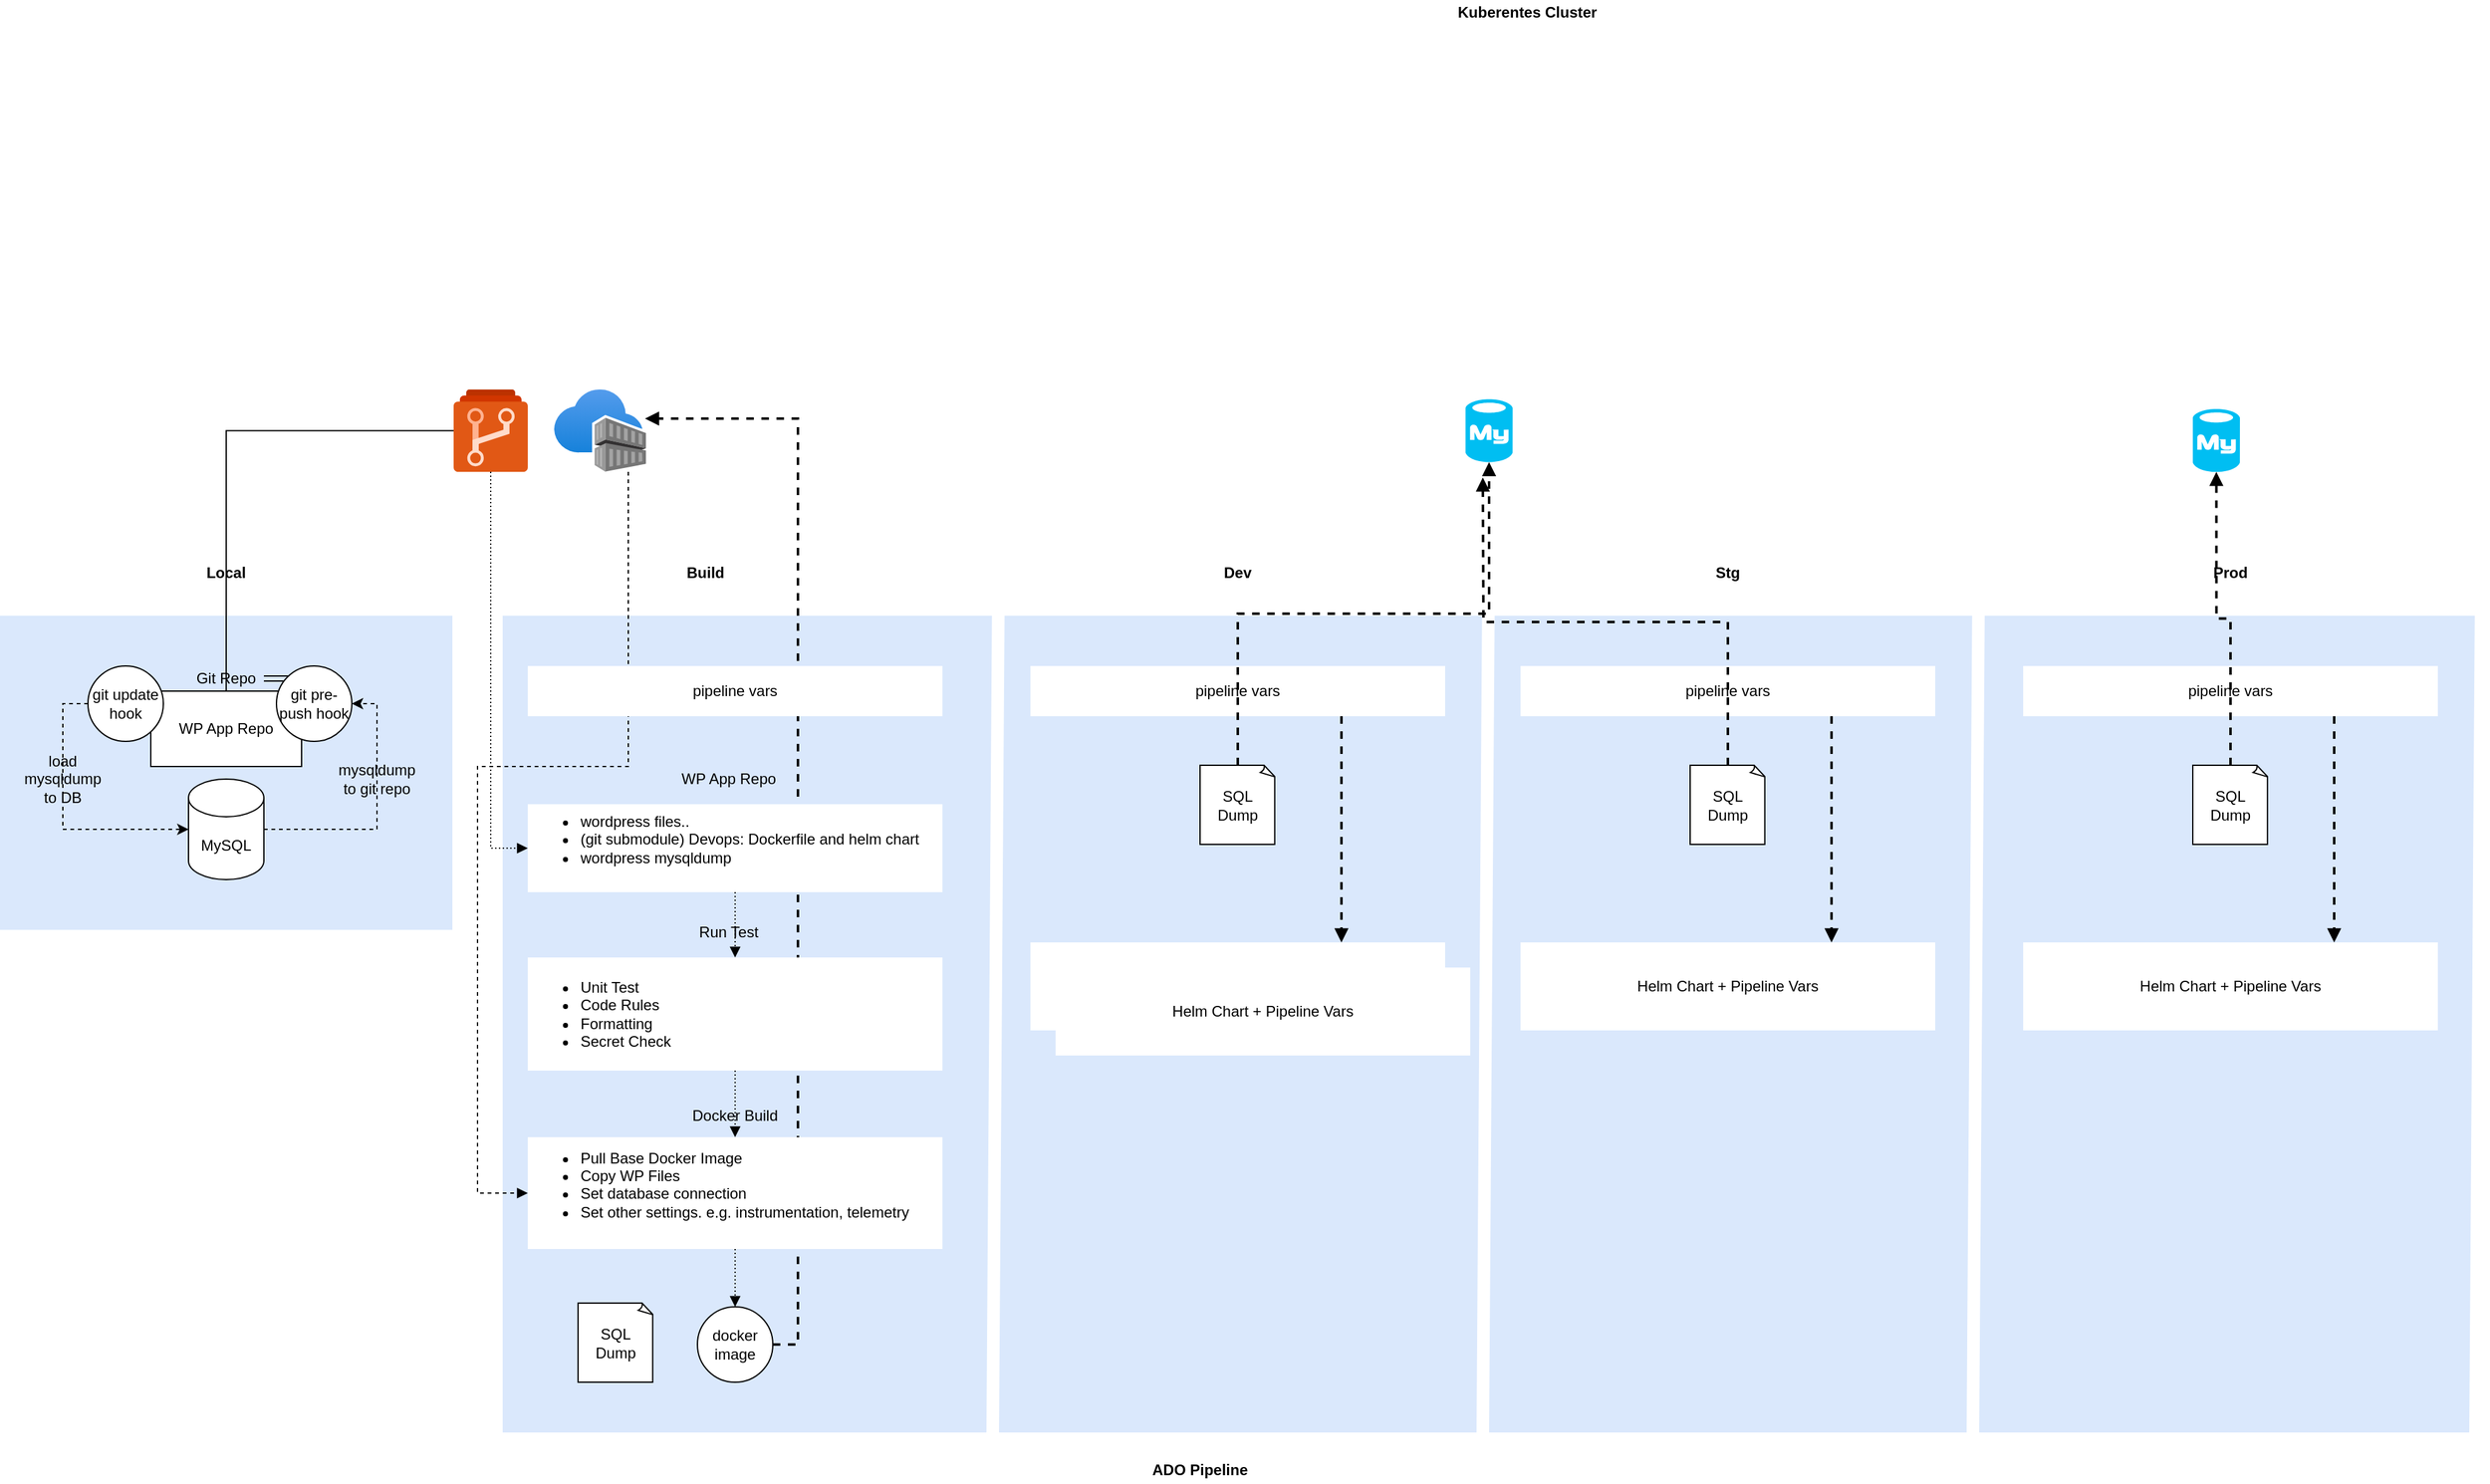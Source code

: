<mxfile version="13.10.4" type="github">
  <diagram id="VkWiQgKyTVFQmq3Agn1a" name="Page-1">
    <mxGraphModel dx="2201" dy="1944" grid="1" gridSize="10" guides="1" tooltips="1" connect="1" arrows="1" fold="1" page="1" pageScale="1" pageWidth="850" pageHeight="1100" math="0" shadow="0">
      <root>
        <mxCell id="0" />
        <mxCell id="1" parent="0" />
        <mxCell id="SQHUohOvqXXeoGCL0_S1-23" value="" style="rounded=0;whiteSpace=wrap;html=1;fillColor=#dae8fc;strokeColor=none;" vertex="1" parent="1">
          <mxGeometry x="-10" y="400" width="360" height="250" as="geometry" />
        </mxCell>
        <mxCell id="SQHUohOvqXXeoGCL0_S1-17" style="edgeStyle=orthogonalEdgeStyle;rounded=0;orthogonalLoop=1;jettySize=auto;html=1;entryX=1;entryY=0.5;entryDx=0;entryDy=0;dashed=1;" edge="1" parent="1" source="SQHUohOvqXXeoGCL0_S1-1" target="SQHUohOvqXXeoGCL0_S1-6">
          <mxGeometry relative="1" as="geometry" />
        </mxCell>
        <mxCell id="SQHUohOvqXXeoGCL0_S1-1" value="MySQL" style="shape=cylinder3;whiteSpace=wrap;html=1;boundedLbl=1;backgroundOutline=1;size=15;" vertex="1" parent="1">
          <mxGeometry x="140" y="530" width="60" height="80" as="geometry" />
        </mxCell>
        <mxCell id="SQHUohOvqXXeoGCL0_S1-3" value="WP App Repo" style="rounded=0;whiteSpace=wrap;html=1;" vertex="1" parent="1">
          <mxGeometry x="110" y="460" width="120" height="60" as="geometry" />
        </mxCell>
        <mxCell id="SQHUohOvqXXeoGCL0_S1-16" style="edgeStyle=orthogonalEdgeStyle;rounded=0;orthogonalLoop=1;jettySize=auto;html=1;entryX=0;entryY=0.5;entryDx=0;entryDy=0;entryPerimeter=0;dashed=1;exitX=0;exitY=0.5;exitDx=0;exitDy=0;" edge="1" parent="1" source="SQHUohOvqXXeoGCL0_S1-4" target="SQHUohOvqXXeoGCL0_S1-1">
          <mxGeometry relative="1" as="geometry" />
        </mxCell>
        <mxCell id="SQHUohOvqXXeoGCL0_S1-4" value="git update hook" style="ellipse;whiteSpace=wrap;html=1;aspect=fixed;" vertex="1" parent="1">
          <mxGeometry x="60" y="440" width="60" height="60" as="geometry" />
        </mxCell>
        <mxCell id="SQHUohOvqXXeoGCL0_S1-45" value="" style="edgeStyle=orthogonalEdgeStyle;shape=link;rounded=0;orthogonalLoop=1;jettySize=auto;html=1;endArrow=none;endFill=0;" edge="1" parent="1" source="SQHUohOvqXXeoGCL0_S1-5" target="SQHUohOvqXXeoGCL0_S1-6">
          <mxGeometry relative="1" as="geometry" />
        </mxCell>
        <mxCell id="SQHUohOvqXXeoGCL0_S1-5" value="Git Repo" style="text;html=1;strokeColor=none;fillColor=none;align=center;verticalAlign=middle;whiteSpace=wrap;rounded=0;" vertex="1" parent="1">
          <mxGeometry x="140" y="440" width="60" height="20" as="geometry" />
        </mxCell>
        <mxCell id="SQHUohOvqXXeoGCL0_S1-6" value="git pre-push hook" style="ellipse;whiteSpace=wrap;html=1;aspect=fixed;" vertex="1" parent="1">
          <mxGeometry x="210" y="440" width="60" height="60" as="geometry" />
        </mxCell>
        <mxCell id="SQHUohOvqXXeoGCL0_S1-13" value="mysqldump to git repo" style="text;html=1;strokeColor=none;fillColor=none;align=center;verticalAlign=middle;whiteSpace=wrap;rounded=0;" vertex="1" parent="1">
          <mxGeometry x="260" y="520" width="60" height="20" as="geometry" />
        </mxCell>
        <mxCell id="SQHUohOvqXXeoGCL0_S1-21" value="load mysqldump to DB" style="text;html=1;strokeColor=none;fillColor=none;align=center;verticalAlign=middle;whiteSpace=wrap;rounded=0;" vertex="1" parent="1">
          <mxGeometry x="10" y="520" width="60" height="20" as="geometry" />
        </mxCell>
        <mxCell id="SQHUohOvqXXeoGCL0_S1-24" value="&lt;b&gt;Local&lt;/b&gt;" style="text;html=1;strokeColor=none;fillColor=none;align=center;verticalAlign=middle;whiteSpace=wrap;rounded=0;" vertex="1" parent="1">
          <mxGeometry x="140" y="356" width="60" height="20" as="geometry" />
        </mxCell>
        <mxCell id="SQHUohOvqXXeoGCL0_S1-31" style="edgeStyle=orthogonalEdgeStyle;rounded=0;orthogonalLoop=1;jettySize=auto;html=1;entryX=0.5;entryY=0;entryDx=0;entryDy=0;endArrow=none;endFill=0;" edge="1" parent="1" source="SQHUohOvqXXeoGCL0_S1-25" target="SQHUohOvqXXeoGCL0_S1-3">
          <mxGeometry relative="1" as="geometry" />
        </mxCell>
        <mxCell id="SQHUohOvqXXeoGCL0_S1-25" value="" style="aspect=fixed;html=1;points=[];align=center;image;fontSize=12;image=img/lib/mscae/Azure_Repos.svg;" vertex="1" parent="1">
          <mxGeometry x="351" y="220" width="59" height="65.56" as="geometry" />
        </mxCell>
        <mxCell id="SQHUohOvqXXeoGCL0_S1-27" value="" style="rounded=0;whiteSpace=wrap;html=1;fillColor=#dae8fc;strokeColor=none;" vertex="1" parent="1">
          <mxGeometry x="390" y="400" width="1570" height="650" as="geometry" />
        </mxCell>
        <mxCell id="SQHUohOvqXXeoGCL0_S1-64" style="edgeStyle=orthogonalEdgeStyle;rounded=0;orthogonalLoop=1;jettySize=auto;html=1;entryX=0;entryY=0.5;entryDx=0;entryDy=0;startArrow=none;startFill=0;endArrow=block;endFill=1;dashed=1;" edge="1" parent="1" source="SQHUohOvqXXeoGCL0_S1-29" target="SQHUohOvqXXeoGCL0_S1-51">
          <mxGeometry relative="1" as="geometry">
            <Array as="points">
              <mxPoint x="490" y="253" />
              <mxPoint x="490" y="520" />
              <mxPoint x="370" y="520" />
              <mxPoint x="370" y="859" />
            </Array>
          </mxGeometry>
        </mxCell>
        <mxCell id="SQHUohOvqXXeoGCL0_S1-29" value="" style="aspect=fixed;html=1;points=[];align=center;image;fontSize=12;image=img/lib/azure2/containers/Container_Registries.svg;" vertex="1" parent="1">
          <mxGeometry x="431" y="220" width="73.08" height="65.56" as="geometry" />
        </mxCell>
        <mxCell id="SQHUohOvqXXeoGCL0_S1-33" value="&lt;b&gt;Build&lt;/b&gt;" style="text;html=1;strokeColor=none;fillColor=none;align=center;verticalAlign=middle;whiteSpace=wrap;rounded=0;" vertex="1" parent="1">
          <mxGeometry x="500" y="356" width="103.08" height="20" as="geometry" />
        </mxCell>
        <mxCell id="SQHUohOvqXXeoGCL0_S1-34" value="&lt;b&gt;Dev&lt;/b&gt;" style="text;html=1;strokeColor=none;fillColor=none;align=center;verticalAlign=middle;whiteSpace=wrap;rounded=0;" vertex="1" parent="1">
          <mxGeometry x="945" y="356" width="60" height="20" as="geometry" />
        </mxCell>
        <mxCell id="SQHUohOvqXXeoGCL0_S1-37" value="&lt;b&gt;ADO Pipeline&lt;/b&gt;" style="text;html=1;strokeColor=none;fillColor=none;align=center;verticalAlign=middle;whiteSpace=wrap;rounded=0;" vertex="1" parent="1">
          <mxGeometry x="900" y="1070" width="90" height="20" as="geometry" />
        </mxCell>
        <mxCell id="SQHUohOvqXXeoGCL0_S1-59" style="edgeStyle=orthogonalEdgeStyle;rounded=0;orthogonalLoop=1;jettySize=auto;html=1;exitX=0.5;exitY=1;exitDx=0;exitDy=0;entryX=0.5;entryY=0;entryDx=0;entryDy=0;dashed=1;dashPattern=1 2;startArrow=none;startFill=0;endArrow=block;endFill=1;" edge="1" parent="1" source="SQHUohOvqXXeoGCL0_S1-44" target="SQHUohOvqXXeoGCL0_S1-54">
          <mxGeometry relative="1" as="geometry" />
        </mxCell>
        <mxCell id="SQHUohOvqXXeoGCL0_S1-46" value="WP App Repo" style="text;html=1;strokeColor=none;fillColor=none;align=center;verticalAlign=middle;whiteSpace=wrap;rounded=0;" vertex="1" parent="1">
          <mxGeometry x="400" y="520" width="340" height="20" as="geometry" />
        </mxCell>
        <mxCell id="SQHUohOvqXXeoGCL0_S1-49" value="" style="endArrow=none;html=1;strokeWidth=10;entryX=0.432;entryY=0;entryDx=0;entryDy=0;entryPerimeter=0;exitX=0.429;exitY=1;exitDx=0;exitDy=0;exitPerimeter=0;strokeColor=#FFFFFF;" edge="1" parent="1">
          <mxGeometry width="50" height="50" relative="1" as="geometry">
            <mxPoint x="780.0" y="1050" as="sourcePoint" />
            <mxPoint x="784.38" y="400" as="targetPoint" />
          </mxGeometry>
        </mxCell>
        <mxCell id="SQHUohOvqXXeoGCL0_S1-62" style="edgeStyle=orthogonalEdgeStyle;rounded=0;orthogonalLoop=1;jettySize=auto;html=1;exitX=0.5;exitY=1;exitDx=0;exitDy=0;entryX=0.5;entryY=0;entryDx=0;entryDy=0;dashed=1;dashPattern=1 2;startArrow=none;startFill=0;endArrow=block;endFill=1;" edge="1" parent="1" source="SQHUohOvqXXeoGCL0_S1-51" target="SQHUohOvqXXeoGCL0_S1-57">
          <mxGeometry relative="1" as="geometry" />
        </mxCell>
        <mxCell id="SQHUohOvqXXeoGCL0_S1-52" value="Docker Build" style="text;html=1;strokeColor=none;fillColor=none;align=center;verticalAlign=middle;whiteSpace=wrap;rounded=0;" vertex="1" parent="1">
          <mxGeometry x="420" y="788" width="310" height="20" as="geometry" />
        </mxCell>
        <mxCell id="SQHUohOvqXXeoGCL0_S1-61" style="edgeStyle=orthogonalEdgeStyle;rounded=0;orthogonalLoop=1;jettySize=auto;html=1;exitX=0.5;exitY=1;exitDx=0;exitDy=0;dashed=1;dashPattern=1 2;startArrow=none;startFill=0;endArrow=block;endFill=1;" edge="1" parent="1" source="SQHUohOvqXXeoGCL0_S1-54" target="SQHUohOvqXXeoGCL0_S1-51">
          <mxGeometry relative="1" as="geometry" />
        </mxCell>
        <mxCell id="SQHUohOvqXXeoGCL0_S1-55" value="Run Test" style="text;html=1;strokeColor=none;fillColor=none;align=center;verticalAlign=middle;whiteSpace=wrap;rounded=0;" vertex="1" parent="1">
          <mxGeometry x="400" y="642" width="340" height="20" as="geometry" />
        </mxCell>
        <mxCell id="SQHUohOvqXXeoGCL0_S1-81" style="edgeStyle=orthogonalEdgeStyle;rounded=0;orthogonalLoop=1;jettySize=auto;html=1;exitX=1;exitY=0.5;exitDx=0;exitDy=0;entryX=0.989;entryY=0.353;entryDx=0;entryDy=0;entryPerimeter=0;startArrow=none;startFill=0;endArrow=block;endFill=1;strokeColor=#000000;strokeWidth=2;dashed=1;" edge="1" parent="1" source="SQHUohOvqXXeoGCL0_S1-57" target="SQHUohOvqXXeoGCL0_S1-29">
          <mxGeometry relative="1" as="geometry" />
        </mxCell>
        <mxCell id="SQHUohOvqXXeoGCL0_S1-57" value="docker image" style="ellipse;whiteSpace=wrap;html=1;aspect=fixed;" vertex="1" parent="1">
          <mxGeometry x="545" y="950" width="60" height="60" as="geometry" />
        </mxCell>
        <mxCell id="SQHUohOvqXXeoGCL0_S1-58" style="edgeStyle=orthogonalEdgeStyle;rounded=0;orthogonalLoop=1;jettySize=auto;html=1;entryX=0;entryY=0.5;entryDx=0;entryDy=0;dashed=1;dashPattern=1 2;startArrow=none;startFill=0;endArrow=block;endFill=1;" edge="1" parent="1" source="SQHUohOvqXXeoGCL0_S1-25" target="SQHUohOvqXXeoGCL0_S1-44">
          <mxGeometry relative="1" as="geometry" />
        </mxCell>
        <mxCell id="SQHUohOvqXXeoGCL0_S1-69" value="&lt;b&gt;Kuberentes Cluster&lt;/b&gt;" style="text;html=1;strokeColor=none;fillColor=none;align=center;verticalAlign=middle;whiteSpace=wrap;rounded=0;" vertex="1" parent="1">
          <mxGeometry x="1127.5" y="-90" width="155" height="20" as="geometry" />
        </mxCell>
        <mxCell id="SQHUohOvqXXeoGCL0_S1-84" style="edgeStyle=orthogonalEdgeStyle;rounded=0;orthogonalLoop=1;jettySize=auto;html=1;exitX=0.75;exitY=1;exitDx=0;exitDy=0;entryX=0.75;entryY=0;entryDx=0;entryDy=0;dashed=1;startArrow=none;startFill=0;endArrow=block;endFill=1;strokeColor=#000000;strokeWidth=2;" edge="1" parent="1" source="SQHUohOvqXXeoGCL0_S1-70" target="SQHUohOvqXXeoGCL0_S1-77">
          <mxGeometry relative="1" as="geometry" />
        </mxCell>
        <mxCell id="SQHUohOvqXXeoGCL0_S1-70" value="&lt;span&gt;pipeline vars&lt;/span&gt;" style="rounded=0;whiteSpace=wrap;html=1;strokeColor=none;" vertex="1" parent="1">
          <mxGeometry x="810" y="440" width="330" height="40" as="geometry" />
        </mxCell>
        <mxCell id="SQHUohOvqXXeoGCL0_S1-71" value="" style="endArrow=none;html=1;strokeWidth=10;entryX=0.432;entryY=0;entryDx=0;entryDy=0;entryPerimeter=0;exitX=0.429;exitY=1;exitDx=0;exitDy=0;exitPerimeter=0;strokeColor=#FFFFFF;" edge="1" parent="1">
          <mxGeometry width="50" height="50" relative="1" as="geometry">
            <mxPoint x="1170" y="1050" as="sourcePoint" />
            <mxPoint x="1174.38" y="400" as="targetPoint" />
          </mxGeometry>
        </mxCell>
        <mxCell id="SQHUohOvqXXeoGCL0_S1-73" value="SQL Dump" style="whiteSpace=wrap;html=1;shape=mxgraph.basic.document" vertex="1" parent="1">
          <mxGeometry x="450" y="947" width="60" height="63" as="geometry" />
        </mxCell>
        <mxCell id="SQHUohOvqXXeoGCL0_S1-77" value="Helm Chart + Pipeline Vars" style="rounded=0;whiteSpace=wrap;html=1;strokeColor=none;" vertex="1" parent="1">
          <mxGeometry x="810" y="660" width="330" height="70" as="geometry" />
        </mxCell>
        <mxCell id="SQHUohOvqXXeoGCL0_S1-76" value="" style="verticalLabelPosition=bottom;html=1;verticalAlign=top;align=center;strokeColor=none;fillColor=#00BEF2;shape=mxgraph.azure.mysql_database;" vertex="1" parent="1">
          <mxGeometry x="1156.25" y="227.78" width="37.5" height="50" as="geometry" />
        </mxCell>
        <mxCell id="SQHUohOvqXXeoGCL0_S1-36" value="&lt;span&gt;pipeline vars&lt;/span&gt;" style="rounded=0;whiteSpace=wrap;html=1;strokeColor=none;" vertex="1" parent="1">
          <mxGeometry x="410" y="440" width="330" height="40" as="geometry" />
        </mxCell>
        <mxCell id="SQHUohOvqXXeoGCL0_S1-54" value="&lt;div&gt;&lt;ul&gt;&lt;li&gt;Unit Test&lt;/li&gt;&lt;li&gt;Code Rules&lt;/li&gt;&lt;li&gt;Formatting&lt;/li&gt;&lt;li&gt;Secret Check&lt;/li&gt;&lt;/ul&gt;&lt;/div&gt;" style="rounded=0;whiteSpace=wrap;html=1;strokeColor=none;align=left;" vertex="1" parent="1">
          <mxGeometry x="410" y="672" width="330" height="90" as="geometry" />
        </mxCell>
        <mxCell id="SQHUohOvqXXeoGCL0_S1-44" value="&lt;div&gt;&lt;ul&gt;&lt;li&gt;wordpress files..&lt;br&gt;&lt;/li&gt;&lt;li&gt;(git submodule) Devops: Dockerfile and helm chart&lt;/li&gt;&lt;li&gt;wordpress mysqldump&lt;/li&gt;&lt;/ul&gt;&lt;/div&gt;&lt;div&gt;&lt;br&gt;&lt;/div&gt;" style="rounded=0;whiteSpace=wrap;html=1;strokeColor=none;align=left;" vertex="1" parent="1">
          <mxGeometry x="410" y="550" width="330" height="70" as="geometry" />
        </mxCell>
        <mxCell id="SQHUohOvqXXeoGCL0_S1-51" value="&lt;div&gt;&lt;ul&gt;&lt;li&gt;Pull Base Docker Image&lt;br&gt;&lt;/li&gt;&lt;li&gt;Copy WP Files&amp;nbsp;&lt;/li&gt;&lt;li&gt;Set database connection&lt;/li&gt;&lt;li&gt;Set other settings. e.g. instrumentation, telemetry&lt;/li&gt;&lt;/ul&gt;&lt;/div&gt;&lt;div&gt;&lt;br&gt;&lt;/div&gt;" style="rounded=0;whiteSpace=wrap;html=1;strokeColor=none;align=left;" vertex="1" parent="1">
          <mxGeometry x="410" y="815" width="330" height="89" as="geometry" />
        </mxCell>
        <mxCell id="SQHUohOvqXXeoGCL0_S1-101" style="edgeStyle=orthogonalEdgeStyle;rounded=0;orthogonalLoop=1;jettySize=auto;html=1;exitX=0.5;exitY=0;exitDx=0;exitDy=0;exitPerimeter=0;entryX=0.5;entryY=1;entryDx=0;entryDy=0;entryPerimeter=0;dashed=1;startArrow=none;startFill=0;endArrow=block;endFill=1;strokeColor=#000000;strokeWidth=2;" edge="1" parent="1" source="SQHUohOvqXXeoGCL0_S1-82" target="SQHUohOvqXXeoGCL0_S1-76">
          <mxGeometry relative="1" as="geometry" />
        </mxCell>
        <mxCell id="SQHUohOvqXXeoGCL0_S1-82" value="SQL Dump" style="whiteSpace=wrap;html=1;shape=mxgraph.basic.document" vertex="1" parent="1">
          <mxGeometry x="945" y="519" width="60" height="63" as="geometry" />
        </mxCell>
        <mxCell id="SQHUohOvqXXeoGCL0_S1-85" value="&lt;b&gt;Stg&lt;/b&gt;" style="text;html=1;strokeColor=none;fillColor=none;align=center;verticalAlign=middle;whiteSpace=wrap;rounded=0;" vertex="1" parent="1">
          <mxGeometry x="1335" y="356" width="60" height="20" as="geometry" />
        </mxCell>
        <mxCell id="SQHUohOvqXXeoGCL0_S1-86" style="edgeStyle=orthogonalEdgeStyle;rounded=0;orthogonalLoop=1;jettySize=auto;html=1;exitX=0.75;exitY=1;exitDx=0;exitDy=0;entryX=0.75;entryY=0;entryDx=0;entryDy=0;dashed=1;startArrow=none;startFill=0;endArrow=block;endFill=1;strokeColor=#000000;strokeWidth=2;" edge="1" parent="1" source="SQHUohOvqXXeoGCL0_S1-87" target="SQHUohOvqXXeoGCL0_S1-89">
          <mxGeometry relative="1" as="geometry" />
        </mxCell>
        <mxCell id="SQHUohOvqXXeoGCL0_S1-87" value="&lt;span&gt;pipeline vars&lt;/span&gt;" style="rounded=0;whiteSpace=wrap;html=1;strokeColor=none;" vertex="1" parent="1">
          <mxGeometry x="1200" y="440" width="330" height="40" as="geometry" />
        </mxCell>
        <mxCell id="SQHUohOvqXXeoGCL0_S1-88" value="" style="endArrow=none;html=1;strokeWidth=10;entryX=0.432;entryY=0;entryDx=0;entryDy=0;entryPerimeter=0;exitX=0.429;exitY=1;exitDx=0;exitDy=0;exitPerimeter=0;strokeColor=#FFFFFF;" edge="1" parent="1">
          <mxGeometry width="50" height="50" relative="1" as="geometry">
            <mxPoint x="1560" y="1050" as="sourcePoint" />
            <mxPoint x="1564.38" y="400" as="targetPoint" />
          </mxGeometry>
        </mxCell>
        <mxCell id="SQHUohOvqXXeoGCL0_S1-89" value="Helm Chart + Pipeline Vars" style="rounded=0;whiteSpace=wrap;html=1;strokeColor=none;" vertex="1" parent="1">
          <mxGeometry x="1200" y="660" width="330" height="70" as="geometry" />
        </mxCell>
        <mxCell id="SQHUohOvqXXeoGCL0_S1-102" style="edgeStyle=orthogonalEdgeStyle;rounded=0;orthogonalLoop=1;jettySize=auto;html=1;exitX=0.5;exitY=0;exitDx=0;exitDy=0;exitPerimeter=0;dashed=1;startArrow=none;startFill=0;endArrow=block;endFill=1;strokeColor=#000000;strokeWidth=2;" edge="1" parent="1" source="SQHUohOvqXXeoGCL0_S1-90">
          <mxGeometry relative="1" as="geometry">
            <mxPoint x="1170" y="290" as="targetPoint" />
          </mxGeometry>
        </mxCell>
        <mxCell id="SQHUohOvqXXeoGCL0_S1-90" value="SQL Dump" style="whiteSpace=wrap;html=1;shape=mxgraph.basic.document" vertex="1" parent="1">
          <mxGeometry x="1335" y="519" width="60" height="63" as="geometry" />
        </mxCell>
        <mxCell id="SQHUohOvqXXeoGCL0_S1-91" value="&lt;b&gt;Prod&lt;/b&gt;" style="text;html=1;strokeColor=none;fillColor=none;align=center;verticalAlign=middle;whiteSpace=wrap;rounded=0;" vertex="1" parent="1">
          <mxGeometry x="1735" y="356" width="60" height="20" as="geometry" />
        </mxCell>
        <mxCell id="SQHUohOvqXXeoGCL0_S1-92" style="edgeStyle=orthogonalEdgeStyle;rounded=0;orthogonalLoop=1;jettySize=auto;html=1;exitX=0.75;exitY=1;exitDx=0;exitDy=0;entryX=0.75;entryY=0;entryDx=0;entryDy=0;dashed=1;startArrow=none;startFill=0;endArrow=block;endFill=1;strokeColor=#000000;strokeWidth=2;" edge="1" parent="1" source="SQHUohOvqXXeoGCL0_S1-93" target="SQHUohOvqXXeoGCL0_S1-95">
          <mxGeometry relative="1" as="geometry" />
        </mxCell>
        <mxCell id="SQHUohOvqXXeoGCL0_S1-93" value="&lt;span&gt;pipeline vars&lt;/span&gt;" style="rounded=0;whiteSpace=wrap;html=1;strokeColor=none;" vertex="1" parent="1">
          <mxGeometry x="1600" y="440" width="330" height="40" as="geometry" />
        </mxCell>
        <mxCell id="SQHUohOvqXXeoGCL0_S1-94" value="" style="endArrow=none;html=1;strokeWidth=10;entryX=0.432;entryY=0;entryDx=0;entryDy=0;entryPerimeter=0;exitX=0.429;exitY=1;exitDx=0;exitDy=0;exitPerimeter=0;strokeColor=#FFFFFF;" edge="1" parent="1">
          <mxGeometry width="50" height="50" relative="1" as="geometry">
            <mxPoint x="1960" y="1050" as="sourcePoint" />
            <mxPoint x="1964.38" y="400" as="targetPoint" />
          </mxGeometry>
        </mxCell>
        <mxCell id="SQHUohOvqXXeoGCL0_S1-95" value="Helm Chart + Pipeline Vars" style="rounded=0;whiteSpace=wrap;html=1;strokeColor=none;" vertex="1" parent="1">
          <mxGeometry x="1600" y="660" width="330" height="70" as="geometry" />
        </mxCell>
        <mxCell id="SQHUohOvqXXeoGCL0_S1-104" style="edgeStyle=orthogonalEdgeStyle;rounded=0;orthogonalLoop=1;jettySize=auto;html=1;exitX=0.5;exitY=0;exitDx=0;exitDy=0;exitPerimeter=0;entryX=0.5;entryY=1;entryDx=0;entryDy=0;entryPerimeter=0;dashed=1;startArrow=none;startFill=0;endArrow=block;endFill=1;strokeColor=#000000;strokeWidth=2;" edge="1" parent="1" source="SQHUohOvqXXeoGCL0_S1-96" target="SQHUohOvqXXeoGCL0_S1-100">
          <mxGeometry relative="1" as="geometry" />
        </mxCell>
        <mxCell id="SQHUohOvqXXeoGCL0_S1-96" value="SQL Dump" style="whiteSpace=wrap;html=1;shape=mxgraph.basic.document" vertex="1" parent="1">
          <mxGeometry x="1735" y="519" width="60" height="63" as="geometry" />
        </mxCell>
        <mxCell id="SQHUohOvqXXeoGCL0_S1-99" value="Helm Chart + Pipeline Vars" style="rounded=0;whiteSpace=wrap;html=1;strokeColor=none;" vertex="1" parent="1">
          <mxGeometry x="830" y="680" width="330" height="70" as="geometry" />
        </mxCell>
        <mxCell id="SQHUohOvqXXeoGCL0_S1-100" value="" style="verticalLabelPosition=bottom;html=1;verticalAlign=top;align=center;strokeColor=none;fillColor=#00BEF2;shape=mxgraph.azure.mysql_database;" vertex="1" parent="1">
          <mxGeometry x="1735" y="235.56" width="37.5" height="50" as="geometry" />
        </mxCell>
      </root>
    </mxGraphModel>
  </diagram>
</mxfile>
